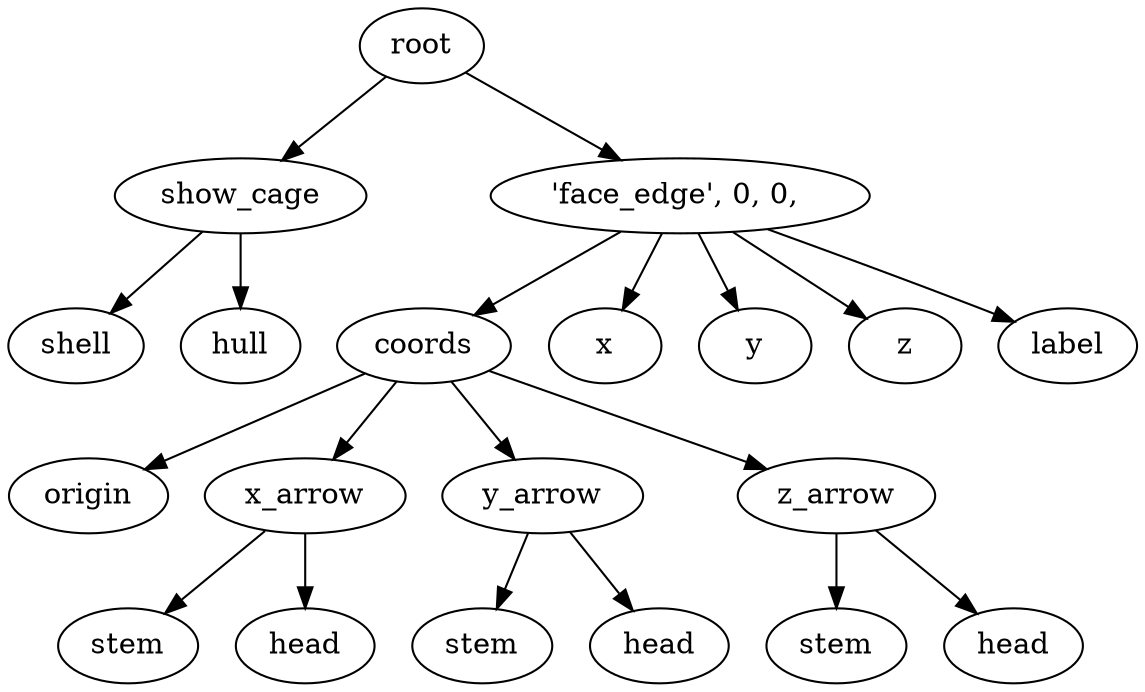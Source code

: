 digraph show_cage {
    root_1377 [label="root"];
    show_cage_1378 [label="show_cage"];
    shell_1379 [label="shell"];
    hull_1380 [label="hull"];
    1381 [label="'face_edge',\ 0,\ 0,\ "];
    coords_1382 [label="coords"];
    origin_1383 [label="origin"];
    x_arrow_1384 [label="x_arrow"];
    stem_1385 [label="stem"];
    head_1386 [label="head"];
    y_arrow_1387 [label="y_arrow"];
    stem_1388 [label="stem"];
    head_1389 [label="head"];
    z_arrow_1390 [label="z_arrow"];
    stem_1391 [label="stem"];
    head_1392 [label="head"];
    x_1393 [label="x"];
    y_1394 [label="y"];
    z_1395 [label="z"];
    label_1396 [label="label"];
    root_1377 -> show_cage_1378;
    show_cage_1378 -> shell_1379;
    show_cage_1378 -> hull_1380;
    root_1377 -> 1381;
    1381 -> coords_1382;
    coords_1382 -> origin_1383;
    coords_1382 -> x_arrow_1384;
    x_arrow_1384 -> stem_1385;
    x_arrow_1384 -> head_1386;
    coords_1382 -> y_arrow_1387;
    y_arrow_1387 -> stem_1388;
    y_arrow_1387 -> head_1389;
    coords_1382 -> z_arrow_1390;
    z_arrow_1390 -> stem_1391;
    z_arrow_1390 -> head_1392;
    1381 -> x_1393;
    1381 -> y_1394;
    1381 -> z_1395;
    1381 -> label_1396;
}
